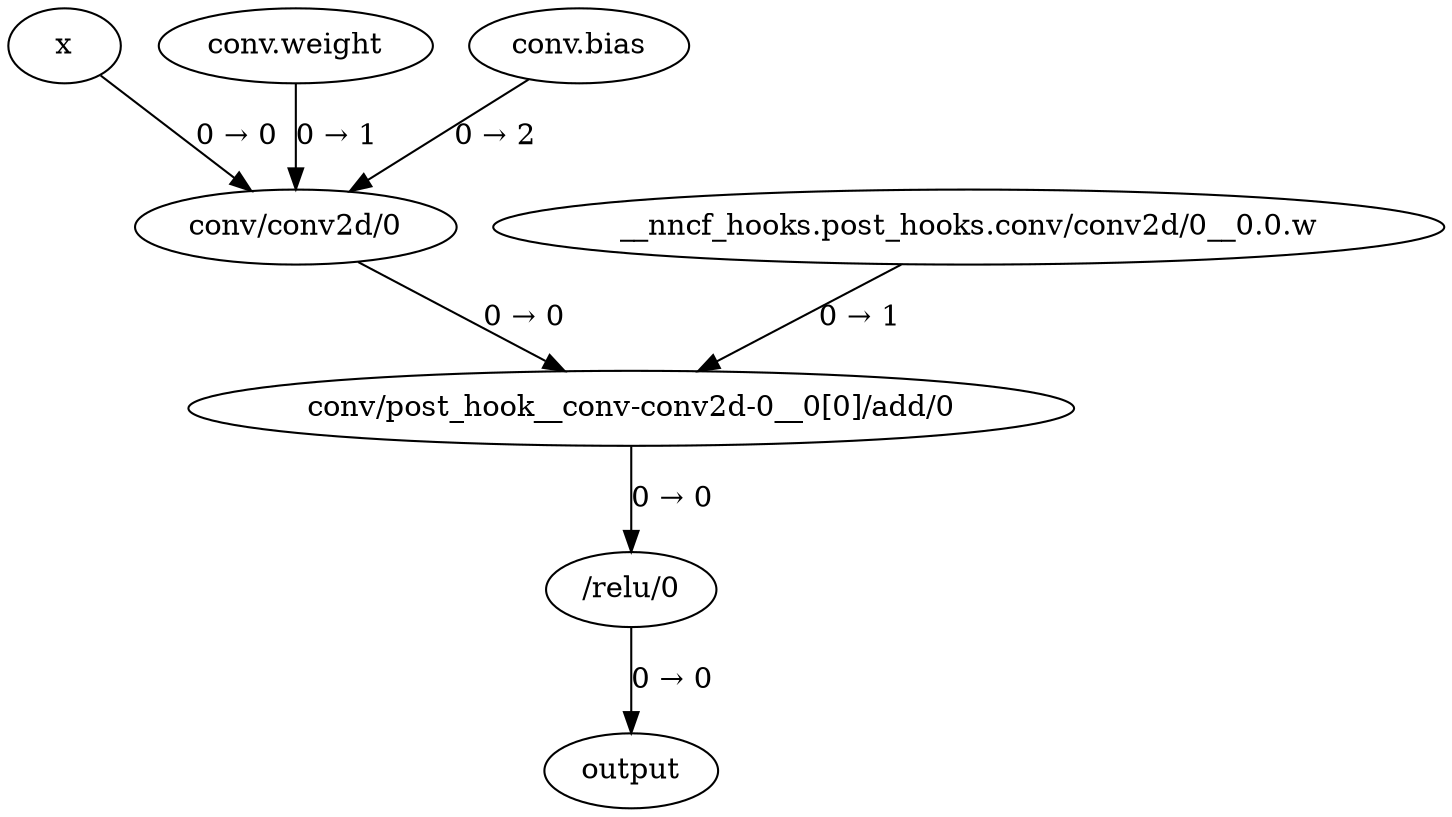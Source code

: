 digraph {
rankdir=TB;
0 [label=x];
1 [label="conv.weight"];
2 [label="conv.bias"];
3 [label="conv/conv2d/0"];
4 [label="__nncf_hooks.post_hooks.conv/conv2d/0__0.0.w"];
5 [label="conv/post_hook__conv-conv2d-0__0[0]/add/0"];
6 [label="/relu/0"];
7 [label=output];
0 -> 3 [label="0 → 0"];
1 -> 3 [label="0 → 1"];
2 -> 3 [label="0 → 2"];
3 -> 5 [label="0 → 0"];
4 -> 5 [label="0 → 1"];
5 -> 6 [label="0 → 0"];
6 -> 7 [label="0 → 0"];
}
